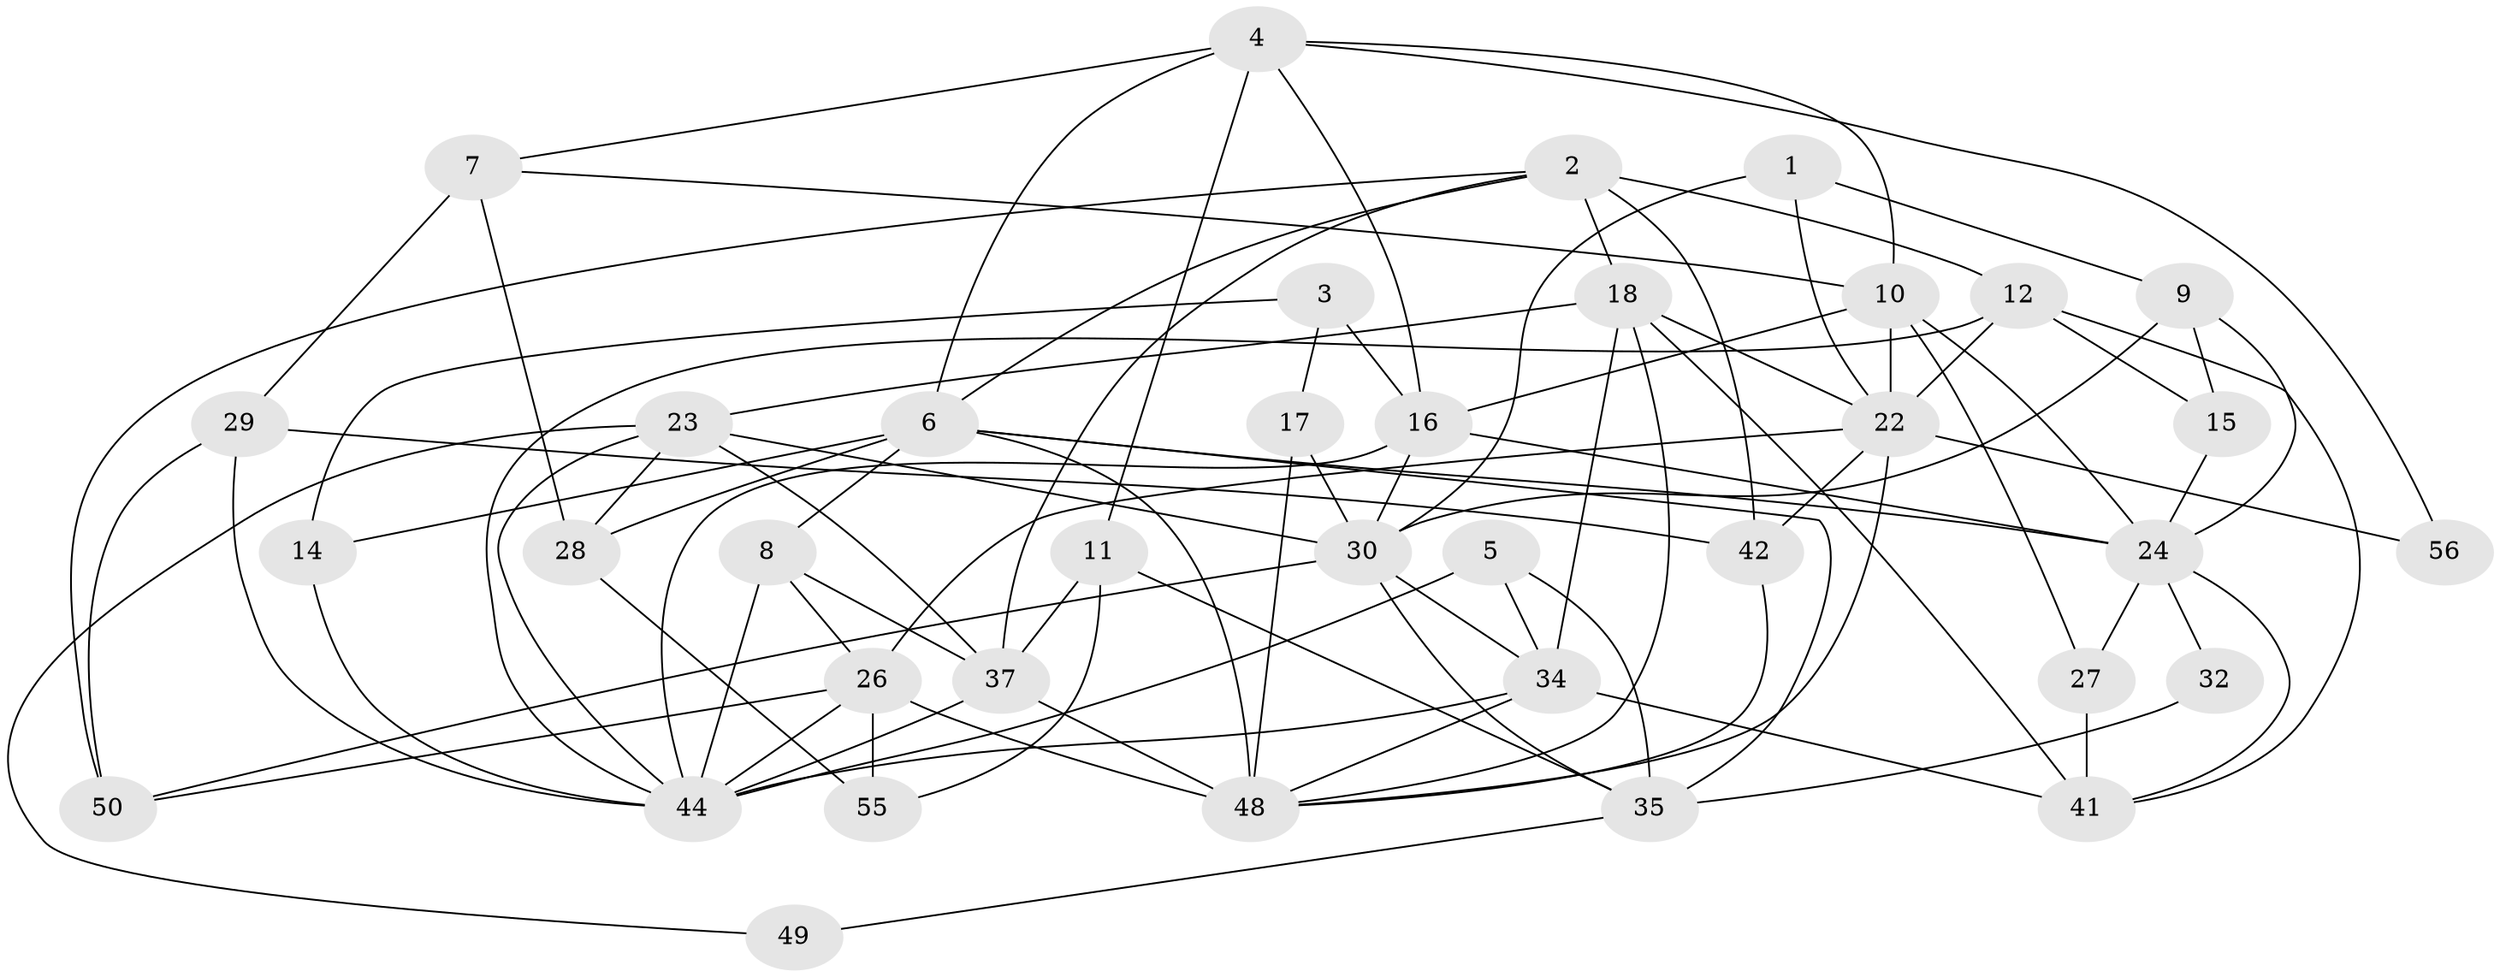 // Generated by graph-tools (version 1.1) at 2025/24/03/03/25 07:24:00]
// undirected, 37 vertices, 91 edges
graph export_dot {
graph [start="1"]
  node [color=gray90,style=filled];
  1 [super="+54"];
  2 [super="+21"];
  3;
  4 [super="+59"];
  5;
  6 [super="+25"];
  7 [super="+13"];
  8 [super="+31"];
  9;
  10 [super="+19"];
  11;
  12 [super="+46"];
  14 [super="+33"];
  15;
  16 [super="+20"];
  17 [super="+57"];
  18 [super="+52"];
  22 [super="+47"];
  23 [super="+38"];
  24 [super="+36"];
  26;
  27 [super="+39"];
  28 [super="+53"];
  29 [super="+45"];
  30 [super="+43"];
  32;
  34 [super="+51"];
  35 [super="+40"];
  37 [super="+58"];
  41;
  42;
  44 [super="+60"];
  48 [super="+61"];
  49;
  50;
  55;
  56;
  1 -- 9;
  1 -- 22;
  1 -- 30;
  2 -- 12;
  2 -- 18;
  2 -- 50;
  2 -- 37;
  2 -- 42;
  2 -- 6;
  3 -- 14;
  3 -- 16;
  3 -- 17;
  4 -- 6;
  4 -- 56;
  4 -- 10;
  4 -- 11;
  4 -- 16;
  4 -- 7;
  5 -- 34;
  5 -- 44;
  5 -- 35;
  6 -- 24 [weight=2];
  6 -- 48;
  6 -- 35;
  6 -- 8;
  6 -- 14;
  6 -- 28;
  7 -- 29 [weight=2];
  7 -- 10;
  7 -- 28;
  8 -- 26;
  8 -- 44;
  8 -- 37;
  9 -- 30;
  9 -- 15;
  9 -- 24;
  10 -- 16;
  10 -- 24;
  10 -- 27;
  10 -- 22;
  11 -- 55;
  11 -- 35;
  11 -- 37;
  12 -- 22;
  12 -- 41;
  12 -- 44;
  12 -- 15;
  14 -- 44;
  15 -- 24;
  16 -- 44;
  16 -- 24;
  16 -- 30;
  17 -- 48;
  17 -- 30 [weight=2];
  18 -- 41;
  18 -- 48;
  18 -- 22;
  18 -- 34;
  18 -- 23;
  22 -- 26;
  22 -- 48;
  22 -- 56;
  22 -- 42;
  23 -- 37;
  23 -- 28;
  23 -- 49;
  23 -- 44;
  23 -- 30;
  24 -- 27;
  24 -- 32;
  24 -- 41;
  26 -- 44;
  26 -- 50;
  26 -- 55;
  26 -- 48;
  27 -- 41;
  28 -- 55;
  29 -- 42;
  29 -- 50;
  29 -- 44;
  30 -- 34;
  30 -- 50;
  30 -- 35;
  32 -- 35 [weight=2];
  34 -- 41;
  34 -- 48;
  34 -- 44;
  35 -- 49;
  37 -- 48 [weight=2];
  37 -- 44;
  42 -- 48;
}
